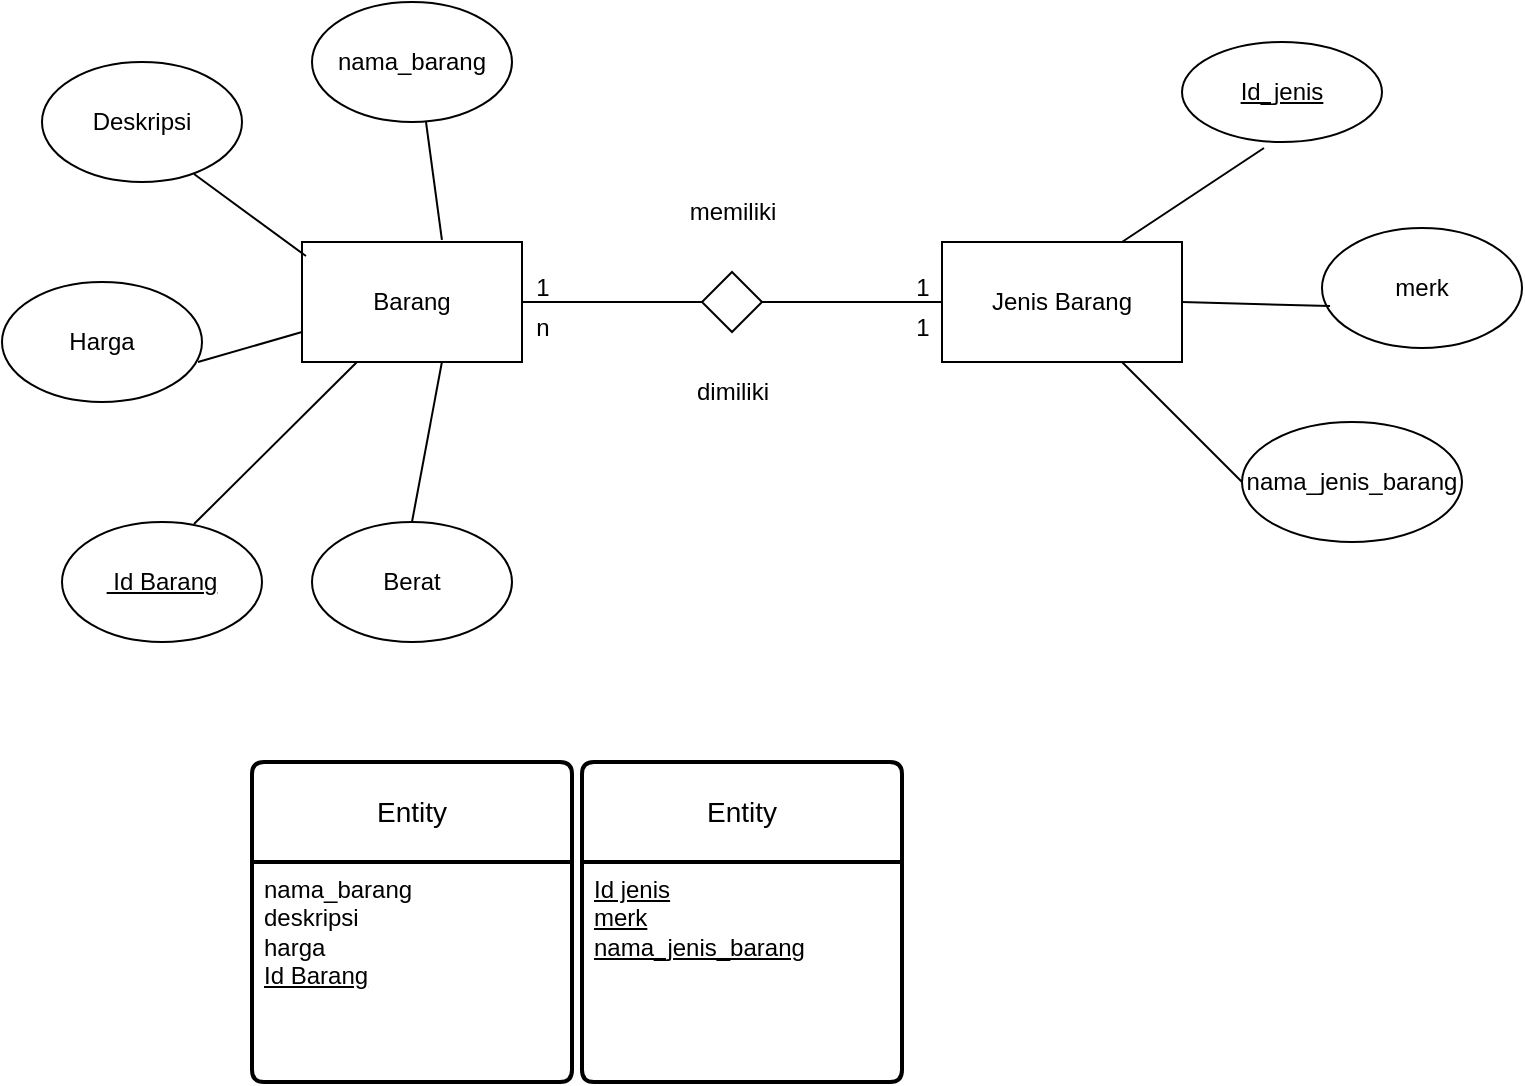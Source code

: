<mxfile version="24.7.17">
  <diagram name="Page-1" id="DEvTgjcuUSHmonCLEFPM">
    <mxGraphModel dx="954" dy="592" grid="1" gridSize="10" guides="1" tooltips="1" connect="1" arrows="1" fold="1" page="1" pageScale="1" pageWidth="850" pageHeight="1100" math="0" shadow="0">
      <root>
        <mxCell id="0" />
        <mxCell id="1" parent="0" />
        <mxCell id="Lay3YTcJw-ozIfF06aRY-1" value="Barang" style="whiteSpace=wrap;html=1;align=center;" parent="1" vertex="1">
          <mxGeometry x="160" y="160" width="110" height="60" as="geometry" />
        </mxCell>
        <mxCell id="Lay3YTcJw-ozIfF06aRY-2" value="Jenis Barang" style="whiteSpace=wrap;html=1;align=center;" parent="1" vertex="1">
          <mxGeometry x="480" y="160" width="120" height="60" as="geometry" />
        </mxCell>
        <mxCell id="OLPj5Busk1X3FlCQ_YO9-1" value="nama_barang" style="ellipse;whiteSpace=wrap;html=1;" parent="1" vertex="1">
          <mxGeometry x="165" y="40" width="100" height="60" as="geometry" />
        </mxCell>
        <mxCell id="OLPj5Busk1X3FlCQ_YO9-2" value="Deskripsi" style="ellipse;whiteSpace=wrap;html=1;" parent="1" vertex="1">
          <mxGeometry x="30" y="70" width="100" height="60" as="geometry" />
        </mxCell>
        <mxCell id="OLPj5Busk1X3FlCQ_YO9-3" value="Harga" style="ellipse;whiteSpace=wrap;html=1;" parent="1" vertex="1">
          <mxGeometry x="10" y="180" width="100" height="60" as="geometry" />
        </mxCell>
        <mxCell id="OLPj5Busk1X3FlCQ_YO9-5" value="Berat" style="ellipse;whiteSpace=wrap;html=1;" parent="1" vertex="1">
          <mxGeometry x="165" y="300" width="100" height="60" as="geometry" />
        </mxCell>
        <mxCell id="OLPj5Busk1X3FlCQ_YO9-6" value="" style="endArrow=none;html=1;rounded=0;exitX=1;exitY=0.5;exitDx=0;exitDy=0;" parent="1" source="Lay3YTcJw-ozIfF06aRY-1" edge="1">
          <mxGeometry width="50" height="50" relative="1" as="geometry">
            <mxPoint x="400" y="230" as="sourcePoint" />
            <mxPoint x="360" y="190" as="targetPoint" />
          </mxGeometry>
        </mxCell>
        <mxCell id="OLPj5Busk1X3FlCQ_YO9-7" value="" style="rhombus;whiteSpace=wrap;html=1;" parent="1" vertex="1">
          <mxGeometry x="360" y="175" width="30" height="30" as="geometry" />
        </mxCell>
        <mxCell id="OLPj5Busk1X3FlCQ_YO9-8" value="" style="endArrow=none;html=1;rounded=0;entryX=0;entryY=0.5;entryDx=0;entryDy=0;" parent="1" target="Lay3YTcJw-ozIfF06aRY-2" edge="1">
          <mxGeometry width="50" height="50" relative="1" as="geometry">
            <mxPoint x="390" y="190" as="sourcePoint" />
            <mxPoint x="440" y="140" as="targetPoint" />
          </mxGeometry>
        </mxCell>
        <mxCell id="OLPj5Busk1X3FlCQ_YO9-9" value="" style="endArrow=none;html=1;rounded=0;exitX=0.57;exitY=1;exitDx=0;exitDy=0;exitPerimeter=0;entryX=0.636;entryY=-0.017;entryDx=0;entryDy=0;entryPerimeter=0;" parent="1" source="OLPj5Busk1X3FlCQ_YO9-1" target="Lay3YTcJw-ozIfF06aRY-1" edge="1">
          <mxGeometry width="50" height="50" relative="1" as="geometry">
            <mxPoint x="280" y="150" as="sourcePoint" />
            <mxPoint x="330" y="100" as="targetPoint" />
          </mxGeometry>
        </mxCell>
        <mxCell id="OLPj5Busk1X3FlCQ_YO9-10" value="" style="endArrow=none;html=1;rounded=0;exitX=0.76;exitY=0.933;exitDx=0;exitDy=0;exitPerimeter=0;entryX=0.018;entryY=0.117;entryDx=0;entryDy=0;entryPerimeter=0;" parent="1" source="OLPj5Busk1X3FlCQ_YO9-2" target="Lay3YTcJw-ozIfF06aRY-1" edge="1">
          <mxGeometry width="50" height="50" relative="1" as="geometry">
            <mxPoint x="400" y="230" as="sourcePoint" />
            <mxPoint x="450" y="180" as="targetPoint" />
          </mxGeometry>
        </mxCell>
        <mxCell id="OLPj5Busk1X3FlCQ_YO9-11" value="" style="endArrow=none;html=1;rounded=0;entryX=0.98;entryY=0.667;entryDx=0;entryDy=0;entryPerimeter=0;exitX=0;exitY=0.75;exitDx=0;exitDy=0;" parent="1" source="Lay3YTcJw-ozIfF06aRY-1" target="OLPj5Busk1X3FlCQ_YO9-3" edge="1">
          <mxGeometry width="50" height="50" relative="1" as="geometry">
            <mxPoint x="70" y="280" as="sourcePoint" />
            <mxPoint x="120" y="230" as="targetPoint" />
          </mxGeometry>
        </mxCell>
        <mxCell id="OLPj5Busk1X3FlCQ_YO9-12" value="" style="endArrow=none;html=1;rounded=0;exitX=0.66;exitY=0.017;exitDx=0;exitDy=0;exitPerimeter=0;entryX=0.25;entryY=1;entryDx=0;entryDy=0;" parent="1" source="odBBbtmIIPWQY82F4jDH-3" target="Lay3YTcJw-ozIfF06aRY-1" edge="1">
          <mxGeometry width="50" height="50" relative="1" as="geometry">
            <mxPoint x="116" y="293" as="sourcePoint" />
            <mxPoint x="450" y="180" as="targetPoint" />
          </mxGeometry>
        </mxCell>
        <mxCell id="OLPj5Busk1X3FlCQ_YO9-13" value="" style="endArrow=none;html=1;rounded=0;exitX=0.5;exitY=0;exitDx=0;exitDy=0;entryX=0.636;entryY=1;entryDx=0;entryDy=0;entryPerimeter=0;" parent="1" source="OLPj5Busk1X3FlCQ_YO9-5" target="Lay3YTcJw-ozIfF06aRY-1" edge="1">
          <mxGeometry width="50" height="50" relative="1" as="geometry">
            <mxPoint x="310" y="290" as="sourcePoint" />
            <mxPoint x="360" y="240" as="targetPoint" />
          </mxGeometry>
        </mxCell>
        <mxCell id="odBBbtmIIPWQY82F4jDH-1" value="memiliki" style="text;html=1;align=center;verticalAlign=middle;resizable=0;points=[];autosize=1;strokeColor=none;fillColor=none;" parent="1" vertex="1">
          <mxGeometry x="340" y="130" width="70" height="30" as="geometry" />
        </mxCell>
        <mxCell id="odBBbtmIIPWQY82F4jDH-2" value="dimiliki" style="text;html=1;align=center;verticalAlign=middle;resizable=0;points=[];autosize=1;strokeColor=none;fillColor=none;" parent="1" vertex="1">
          <mxGeometry x="345" y="220" width="60" height="30" as="geometry" />
        </mxCell>
        <mxCell id="odBBbtmIIPWQY82F4jDH-3" value="&amp;nbsp;Id Barang" style="ellipse;whiteSpace=wrap;html=1;align=center;fontStyle=4;" parent="1" vertex="1">
          <mxGeometry x="40" y="300" width="100" height="60" as="geometry" />
        </mxCell>
        <mxCell id="WGw94XZlUqUMlHSDWGLU-2" value="1" style="text;html=1;align=center;verticalAlign=middle;resizable=0;points=[];autosize=1;strokeColor=none;fillColor=none;" vertex="1" parent="1">
          <mxGeometry x="265" y="168" width="30" height="30" as="geometry" />
        </mxCell>
        <mxCell id="WGw94XZlUqUMlHSDWGLU-3" value="n" style="text;html=1;align=center;verticalAlign=middle;resizable=0;points=[];autosize=1;strokeColor=none;fillColor=none;" vertex="1" parent="1">
          <mxGeometry x="265" y="188" width="30" height="30" as="geometry" />
        </mxCell>
        <mxCell id="WGw94XZlUqUMlHSDWGLU-4" value="1" style="text;html=1;align=center;verticalAlign=middle;resizable=0;points=[];autosize=1;strokeColor=none;fillColor=none;" vertex="1" parent="1">
          <mxGeometry x="455" y="168" width="30" height="30" as="geometry" />
        </mxCell>
        <mxCell id="WGw94XZlUqUMlHSDWGLU-5" value="1" style="text;html=1;align=center;verticalAlign=middle;resizable=0;points=[];autosize=1;strokeColor=none;fillColor=none;" vertex="1" parent="1">
          <mxGeometry x="455" y="188" width="30" height="30" as="geometry" />
        </mxCell>
        <mxCell id="WGw94XZlUqUMlHSDWGLU-6" value="merk" style="ellipse;whiteSpace=wrap;html=1;" vertex="1" parent="1">
          <mxGeometry x="670" y="153" width="100" height="60" as="geometry" />
        </mxCell>
        <mxCell id="WGw94XZlUqUMlHSDWGLU-7" value="nama_jenis_barang" style="ellipse;whiteSpace=wrap;html=1;" vertex="1" parent="1">
          <mxGeometry x="630" y="250" width="110" height="60" as="geometry" />
        </mxCell>
        <mxCell id="WGw94XZlUqUMlHSDWGLU-23" value="Id_jenis" style="ellipse;whiteSpace=wrap;html=1;align=center;fontStyle=4;" vertex="1" parent="1">
          <mxGeometry x="600" y="60" width="100" height="50" as="geometry" />
        </mxCell>
        <mxCell id="WGw94XZlUqUMlHSDWGLU-24" value="" style="endArrow=none;html=1;rounded=0;entryX=0.41;entryY=1.06;entryDx=0;entryDy=0;entryPerimeter=0;exitX=0.75;exitY=0;exitDx=0;exitDy=0;" edge="1" parent="1" source="Lay3YTcJw-ozIfF06aRY-2" target="WGw94XZlUqUMlHSDWGLU-23">
          <mxGeometry width="50" height="50" relative="1" as="geometry">
            <mxPoint x="500" y="340" as="sourcePoint" />
            <mxPoint x="550" y="290" as="targetPoint" />
          </mxGeometry>
        </mxCell>
        <mxCell id="WGw94XZlUqUMlHSDWGLU-25" value="" style="endArrow=none;html=1;rounded=0;exitX=1;exitY=0.5;exitDx=0;exitDy=0;entryX=0.04;entryY=0.65;entryDx=0;entryDy=0;entryPerimeter=0;" edge="1" parent="1" source="Lay3YTcJw-ozIfF06aRY-2" target="WGw94XZlUqUMlHSDWGLU-6">
          <mxGeometry width="50" height="50" relative="1" as="geometry">
            <mxPoint x="620" y="240" as="sourcePoint" />
            <mxPoint x="670" y="190" as="targetPoint" />
          </mxGeometry>
        </mxCell>
        <mxCell id="WGw94XZlUqUMlHSDWGLU-26" value="" style="endArrow=none;html=1;rounded=0;entryX=0;entryY=0.5;entryDx=0;entryDy=0;exitX=0.75;exitY=1;exitDx=0;exitDy=0;" edge="1" parent="1" source="Lay3YTcJw-ozIfF06aRY-2" target="WGw94XZlUqUMlHSDWGLU-7">
          <mxGeometry width="50" height="50" relative="1" as="geometry">
            <mxPoint x="550" y="380" as="sourcePoint" />
            <mxPoint x="600" y="330" as="targetPoint" />
          </mxGeometry>
        </mxCell>
        <mxCell id="WGw94XZlUqUMlHSDWGLU-40" value="Entity" style="swimlane;childLayout=stackLayout;horizontal=1;startSize=50;horizontalStack=0;rounded=1;fontSize=14;fontStyle=0;strokeWidth=2;resizeParent=0;resizeLast=1;shadow=0;dashed=0;align=center;arcSize=4;whiteSpace=wrap;html=1;" vertex="1" parent="1">
          <mxGeometry x="135" y="420" width="160" height="160" as="geometry" />
        </mxCell>
        <mxCell id="WGw94XZlUqUMlHSDWGLU-41" value="nama_barang&lt;div&gt;deskripsi&lt;/div&gt;&lt;div&gt;harga&lt;/div&gt;&lt;div&gt;&lt;u&gt;Id Barang&lt;/u&gt;&lt;/div&gt;" style="align=left;strokeColor=none;fillColor=none;spacingLeft=4;fontSize=12;verticalAlign=top;resizable=0;rotatable=0;part=1;html=1;" vertex="1" parent="WGw94XZlUqUMlHSDWGLU-40">
          <mxGeometry y="50" width="160" height="110" as="geometry" />
        </mxCell>
        <mxCell id="WGw94XZlUqUMlHSDWGLU-42" value="Entity" style="swimlane;childLayout=stackLayout;horizontal=1;startSize=50;horizontalStack=0;rounded=1;fontSize=14;fontStyle=0;strokeWidth=2;resizeParent=0;resizeLast=1;shadow=0;dashed=0;align=center;arcSize=4;whiteSpace=wrap;html=1;" vertex="1" parent="1">
          <mxGeometry x="300" y="420" width="160" height="160" as="geometry" />
        </mxCell>
        <mxCell id="WGw94XZlUqUMlHSDWGLU-43" value="&lt;u&gt;Id jenis&lt;/u&gt;&lt;div&gt;&lt;u&gt;merk&lt;/u&gt;&lt;/div&gt;&lt;div&gt;&lt;u&gt;nama_jenis_barang&lt;/u&gt;&lt;/div&gt;" style="align=left;strokeColor=none;fillColor=none;spacingLeft=4;fontSize=12;verticalAlign=top;resizable=0;rotatable=0;part=1;html=1;" vertex="1" parent="WGw94XZlUqUMlHSDWGLU-42">
          <mxGeometry y="50" width="160" height="110" as="geometry" />
        </mxCell>
      </root>
    </mxGraphModel>
  </diagram>
</mxfile>
